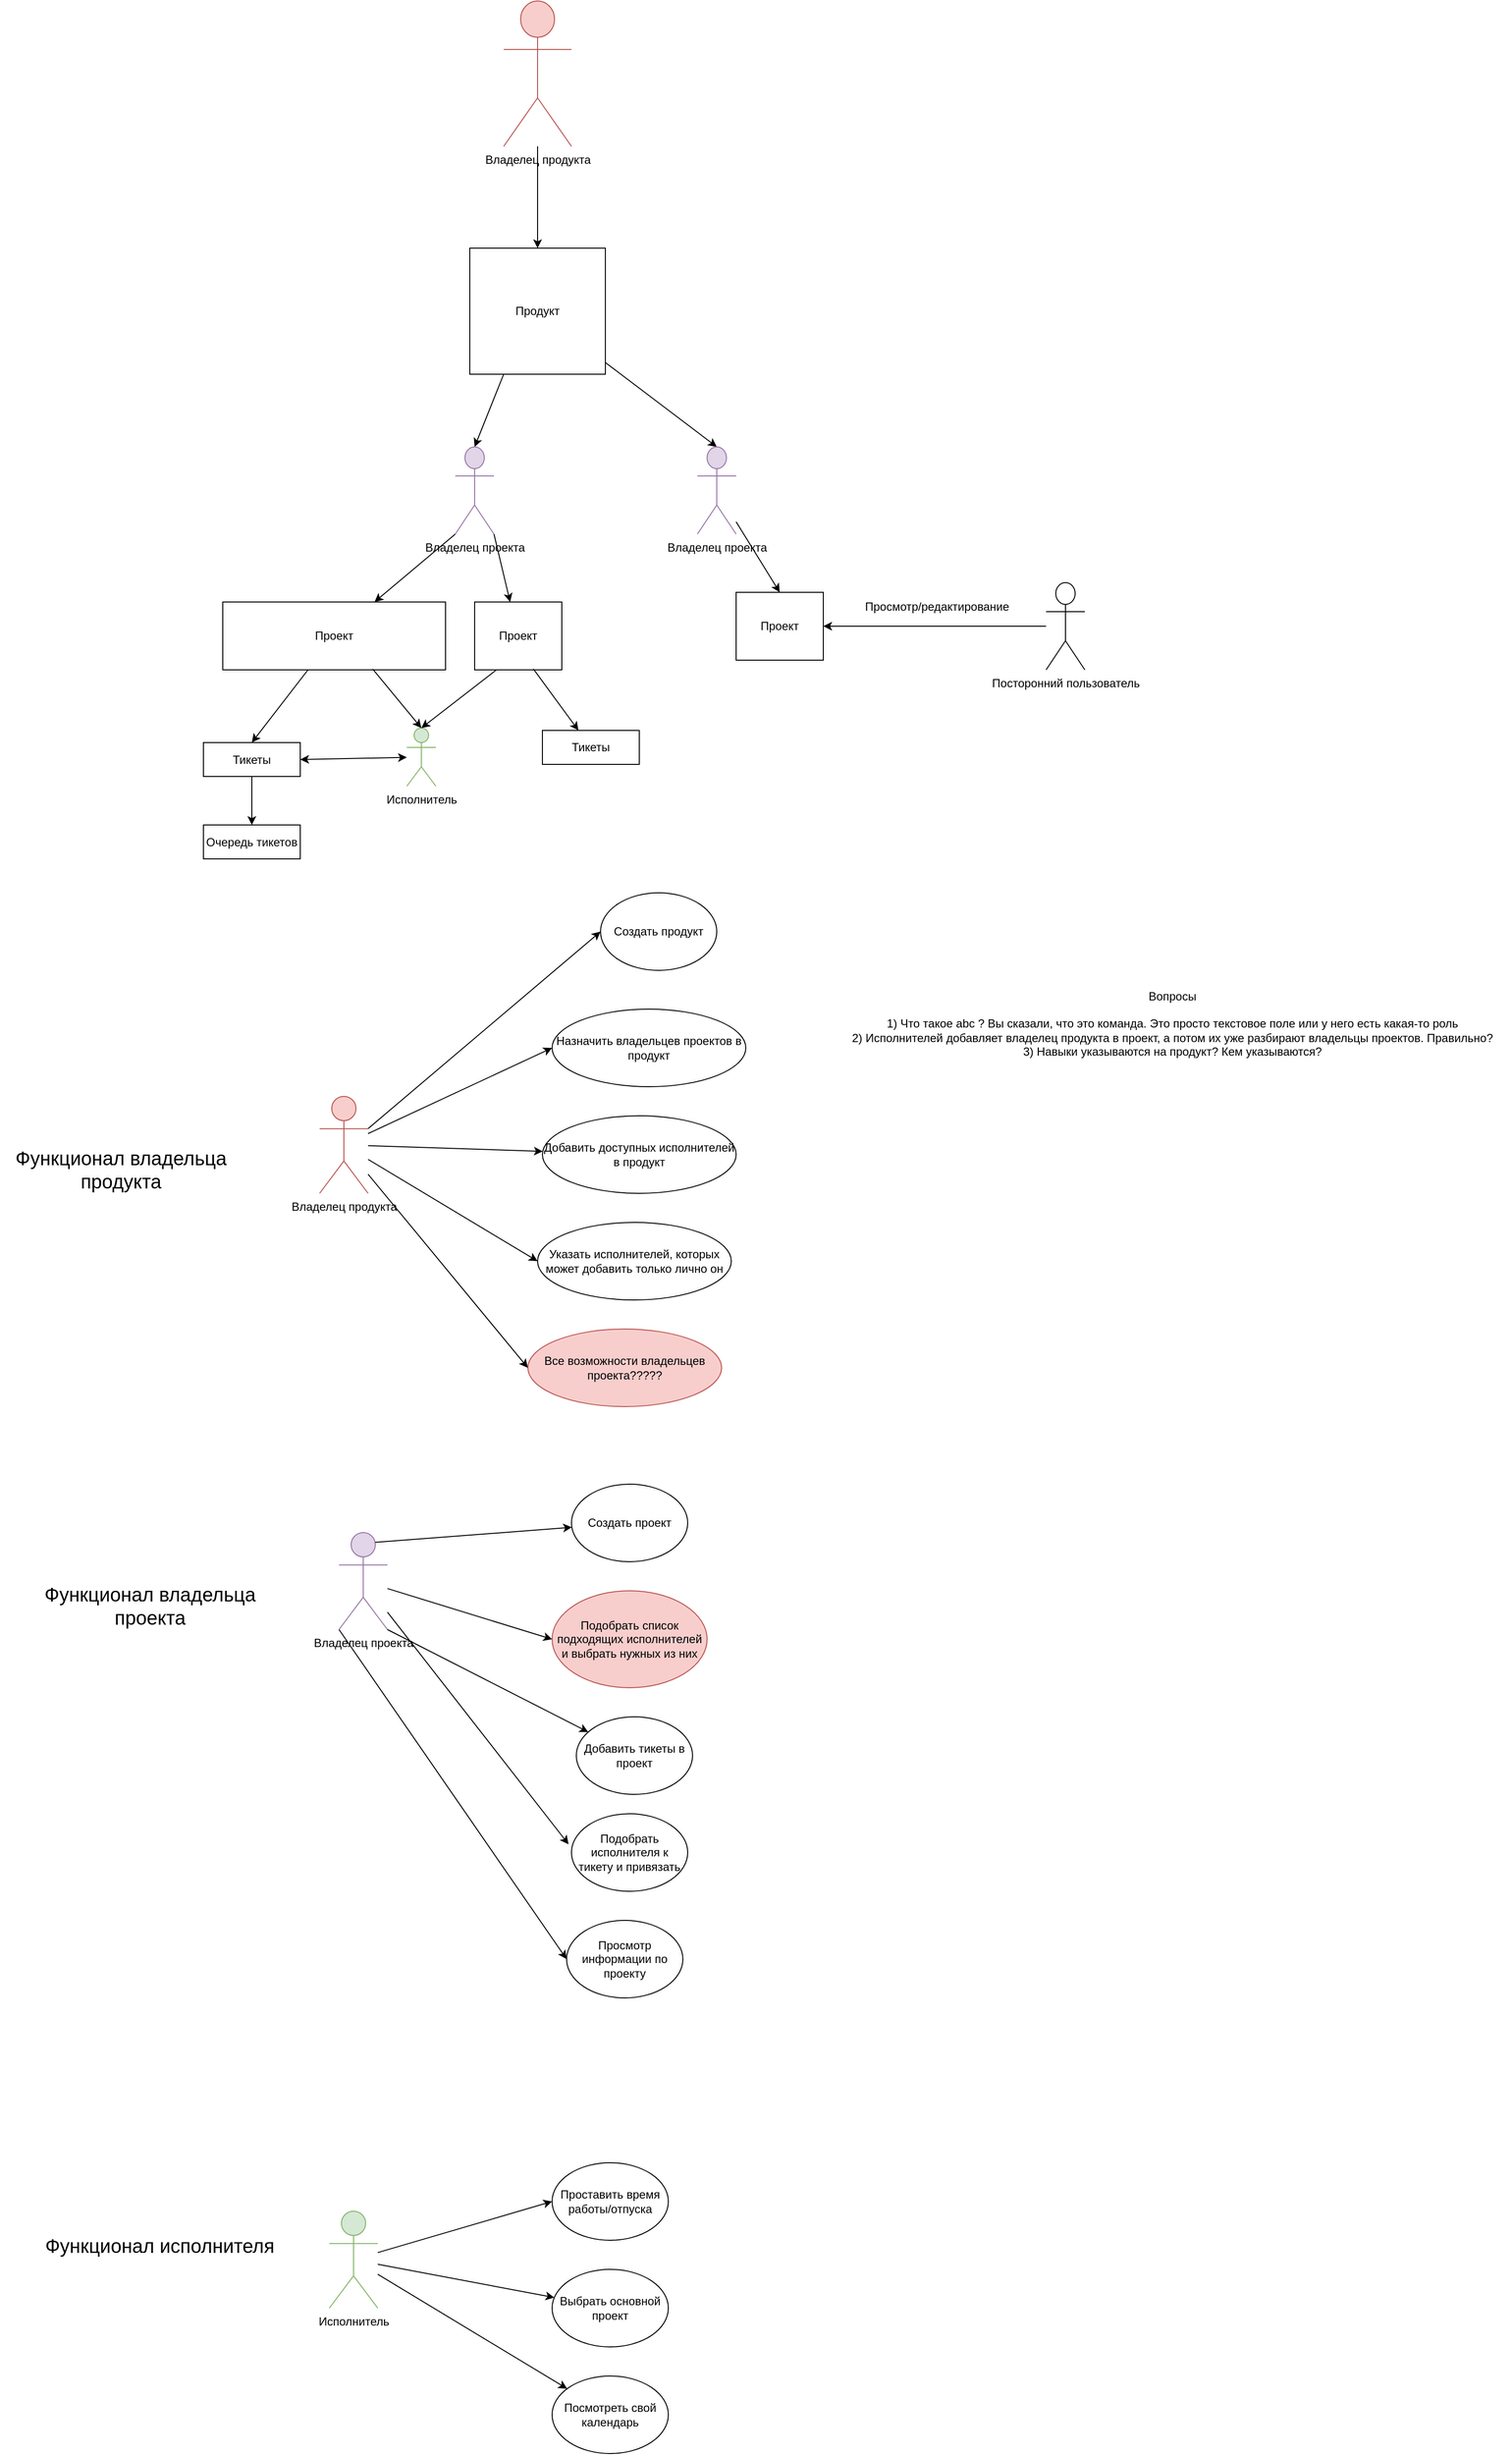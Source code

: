 <mxfile version="22.1.3" type="github">
  <diagram name="Page-1" id="YJyinBvqmhPrD3aWRs4T">
    <mxGraphModel dx="2390" dy="2428" grid="1" gridSize="10" guides="1" tooltips="1" connect="1" arrows="1" fold="1" page="1" pageScale="1" pageWidth="850" pageHeight="1100" math="0" shadow="0">
      <root>
        <mxCell id="0" />
        <mxCell id="1" parent="0" />
        <mxCell id="_UrvOXnLPNMVOzBqtB_E-1" value="Владелец продукта" style="shape=umlActor;verticalLabelPosition=bottom;verticalAlign=top;html=1;outlineConnect=0;fillColor=#f8cecc;strokeColor=#b85450;" vertex="1" parent="1">
          <mxGeometry x="630" y="-110" width="70" height="150" as="geometry" />
        </mxCell>
        <mxCell id="_UrvOXnLPNMVOzBqtB_E-5" value="Продукт" style="rounded=0;whiteSpace=wrap;html=1;" vertex="1" parent="1">
          <mxGeometry x="595" y="145" width="140" height="130" as="geometry" />
        </mxCell>
        <mxCell id="_UrvOXnLPNMVOzBqtB_E-18" value="" style="endArrow=classic;html=1;rounded=0;exitX=0.25;exitY=1;exitDx=0;exitDy=0;entryX=0.5;entryY=0;entryDx=0;entryDy=0;entryPerimeter=0;" edge="1" parent="1" source="_UrvOXnLPNMVOzBqtB_E-5" target="_UrvOXnLPNMVOzBqtB_E-21">
          <mxGeometry width="50" height="50" relative="1" as="geometry">
            <mxPoint x="520" y="330" as="sourcePoint" />
            <mxPoint x="525" y="350" as="targetPoint" />
          </mxGeometry>
        </mxCell>
        <mxCell id="_UrvOXnLPNMVOzBqtB_E-20" value="" style="endArrow=classic;html=1;rounded=0;entryX=0.5;entryY=0;entryDx=0;entryDy=0;entryPerimeter=0;" edge="1" parent="1" source="_UrvOXnLPNMVOzBqtB_E-5" target="_UrvOXnLPNMVOzBqtB_E-22">
          <mxGeometry width="50" height="50" relative="1" as="geometry">
            <mxPoint x="675" y="285" as="sourcePoint" />
            <mxPoint x="777" y="350" as="targetPoint" />
          </mxGeometry>
        </mxCell>
        <mxCell id="_UrvOXnLPNMVOzBqtB_E-21" value="Владелец проекта" style="shape=umlActor;verticalLabelPosition=bottom;verticalAlign=top;html=1;outlineConnect=0;fillColor=#e1d5e7;strokeColor=#9673a6;" vertex="1" parent="1">
          <mxGeometry x="580" y="350" width="40" height="90" as="geometry" />
        </mxCell>
        <mxCell id="_UrvOXnLPNMVOzBqtB_E-22" value="Владелец проекта" style="shape=umlActor;verticalLabelPosition=bottom;verticalAlign=top;html=1;outlineConnect=0;fillColor=#e1d5e7;strokeColor=#9673a6;" vertex="1" parent="1">
          <mxGeometry x="830" y="350" width="40" height="90" as="geometry" />
        </mxCell>
        <mxCell id="_UrvOXnLPNMVOzBqtB_E-30" value="Проект" style="rounded=0;whiteSpace=wrap;html=1;" vertex="1" parent="1">
          <mxGeometry x="340" y="510" width="230" height="70" as="geometry" />
        </mxCell>
        <mxCell id="_UrvOXnLPNMVOzBqtB_E-31" value="Проект" style="rounded=0;whiteSpace=wrap;html=1;" vertex="1" parent="1">
          <mxGeometry x="600" y="510" width="90" height="70" as="geometry" />
        </mxCell>
        <mxCell id="_UrvOXnLPNMVOzBqtB_E-32" value="Проект" style="rounded=0;whiteSpace=wrap;html=1;" vertex="1" parent="1">
          <mxGeometry x="870" y="500" width="90" height="70" as="geometry" />
        </mxCell>
        <mxCell id="_UrvOXnLPNMVOzBqtB_E-33" value="" style="endArrow=classic;html=1;rounded=0;exitX=0;exitY=1;exitDx=0;exitDy=0;exitPerimeter=0;" edge="1" parent="1" source="_UrvOXnLPNMVOzBqtB_E-21" target="_UrvOXnLPNMVOzBqtB_E-30">
          <mxGeometry width="50" height="50" relative="1" as="geometry">
            <mxPoint x="470" y="480" as="sourcePoint" />
            <mxPoint x="520" y="430" as="targetPoint" />
          </mxGeometry>
        </mxCell>
        <mxCell id="_UrvOXnLPNMVOzBqtB_E-34" value="" style="endArrow=classic;html=1;rounded=0;exitX=1;exitY=1;exitDx=0;exitDy=0;exitPerimeter=0;" edge="1" parent="1" source="_UrvOXnLPNMVOzBqtB_E-21" target="_UrvOXnLPNMVOzBqtB_E-31">
          <mxGeometry width="50" height="50" relative="1" as="geometry">
            <mxPoint x="591" y="420" as="sourcePoint" />
            <mxPoint x="551" y="510" as="targetPoint" />
          </mxGeometry>
        </mxCell>
        <mxCell id="_UrvOXnLPNMVOzBqtB_E-35" value="" style="endArrow=classic;html=1;rounded=0;entryX=0.5;entryY=0;entryDx=0;entryDy=0;" edge="1" parent="1" source="_UrvOXnLPNMVOzBqtB_E-22" target="_UrvOXnLPNMVOzBqtB_E-32">
          <mxGeometry width="50" height="50" relative="1" as="geometry">
            <mxPoint x="970" y="500" as="sourcePoint" />
            <mxPoint x="1020" y="450" as="targetPoint" />
          </mxGeometry>
        </mxCell>
        <mxCell id="_UrvOXnLPNMVOzBqtB_E-36" value="" style="endArrow=classic;html=1;rounded=0;" edge="1" parent="1" source="_UrvOXnLPNMVOzBqtB_E-1" target="_UrvOXnLPNMVOzBqtB_E-5">
          <mxGeometry width="50" height="50" relative="1" as="geometry">
            <mxPoint x="710" y="110" as="sourcePoint" />
            <mxPoint x="760" y="60" as="targetPoint" />
          </mxGeometry>
        </mxCell>
        <mxCell id="_UrvOXnLPNMVOzBqtB_E-40" value="Просмотр/редактирование" style="text;html=1;strokeColor=none;fillColor=none;align=center;verticalAlign=middle;whiteSpace=wrap;rounded=0;" vertex="1" parent="1">
          <mxGeometry x="990" y="500" width="175" height="30" as="geometry" />
        </mxCell>
        <mxCell id="_UrvOXnLPNMVOzBqtB_E-41" value="Исполнитель" style="shape=umlActor;verticalLabelPosition=bottom;verticalAlign=top;html=1;outlineConnect=0;fillColor=#d5e8d4;strokeColor=#82b366;" vertex="1" parent="1">
          <mxGeometry x="530" y="640" width="30" height="60" as="geometry" />
        </mxCell>
        <mxCell id="_UrvOXnLPNMVOzBqtB_E-42" value="" style="endArrow=classic;html=1;rounded=0;exitX=0.673;exitY=0.989;exitDx=0;exitDy=0;entryX=0.5;entryY=0;entryDx=0;entryDy=0;entryPerimeter=0;exitPerimeter=0;" edge="1" parent="1" source="_UrvOXnLPNMVOzBqtB_E-30" target="_UrvOXnLPNMVOzBqtB_E-41">
          <mxGeometry width="50" height="50" relative="1" as="geometry">
            <mxPoint x="560" y="640" as="sourcePoint" />
            <mxPoint x="610" y="590" as="targetPoint" />
          </mxGeometry>
        </mxCell>
        <mxCell id="_UrvOXnLPNMVOzBqtB_E-44" value="Посторонний пользователь" style="shape=umlActor;verticalLabelPosition=bottom;verticalAlign=top;html=1;outlineConnect=0;" vertex="1" parent="1">
          <mxGeometry x="1190" y="490" width="40" height="90" as="geometry" />
        </mxCell>
        <mxCell id="_UrvOXnLPNMVOzBqtB_E-45" value="" style="endArrow=classic;html=1;rounded=0;entryX=1;entryY=0.5;entryDx=0;entryDy=0;" edge="1" parent="1" source="_UrvOXnLPNMVOzBqtB_E-44" target="_UrvOXnLPNMVOzBqtB_E-32">
          <mxGeometry width="50" height="50" relative="1" as="geometry">
            <mxPoint x="950" y="620" as="sourcePoint" />
            <mxPoint x="1000" y="570" as="targetPoint" />
          </mxGeometry>
        </mxCell>
        <mxCell id="_UrvOXnLPNMVOzBqtB_E-101" value="" style="edgeStyle=orthogonalEdgeStyle;rounded=0;orthogonalLoop=1;jettySize=auto;html=1;" edge="1" parent="1" source="_UrvOXnLPNMVOzBqtB_E-49" target="_UrvOXnLPNMVOzBqtB_E-100">
          <mxGeometry relative="1" as="geometry" />
        </mxCell>
        <mxCell id="_UrvOXnLPNMVOzBqtB_E-49" value="&lt;div&gt;Тикеты&lt;/div&gt;" style="rounded=0;whiteSpace=wrap;html=1;" vertex="1" parent="1">
          <mxGeometry x="320" y="655" width="100" height="35" as="geometry" />
        </mxCell>
        <mxCell id="_UrvOXnLPNMVOzBqtB_E-51" value="" style="endArrow=classic;html=1;rounded=0;entryX=0.5;entryY=0;entryDx=0;entryDy=0;" edge="1" parent="1" source="_UrvOXnLPNMVOzBqtB_E-30" target="_UrvOXnLPNMVOzBqtB_E-49">
          <mxGeometry width="50" height="50" relative="1" as="geometry">
            <mxPoint x="290" y="660" as="sourcePoint" />
            <mxPoint x="340" y="610" as="targetPoint" />
          </mxGeometry>
        </mxCell>
        <mxCell id="_UrvOXnLPNMVOzBqtB_E-53" value="&lt;div&gt;Тикеты&lt;/div&gt;" style="rounded=0;whiteSpace=wrap;html=1;" vertex="1" parent="1">
          <mxGeometry x="670" y="642.5" width="100" height="35" as="geometry" />
        </mxCell>
        <mxCell id="_UrvOXnLPNMVOzBqtB_E-54" value="" style="endArrow=classic;html=1;rounded=0;exitX=0.674;exitY=0.986;exitDx=0;exitDy=0;exitPerimeter=0;" edge="1" parent="1" source="_UrvOXnLPNMVOzBqtB_E-31" target="_UrvOXnLPNMVOzBqtB_E-53">
          <mxGeometry width="50" height="50" relative="1" as="geometry">
            <mxPoint x="730" y="650" as="sourcePoint" />
            <mxPoint x="780" y="600" as="targetPoint" />
          </mxGeometry>
        </mxCell>
        <mxCell id="_UrvOXnLPNMVOzBqtB_E-55" value="" style="endArrow=classic;html=1;rounded=0;exitX=0.25;exitY=1;exitDx=0;exitDy=0;entryX=0.5;entryY=0;entryDx=0;entryDy=0;entryPerimeter=0;" edge="1" parent="1" source="_UrvOXnLPNMVOzBqtB_E-31" target="_UrvOXnLPNMVOzBqtB_E-41">
          <mxGeometry width="50" height="50" relative="1" as="geometry">
            <mxPoint x="640" y="690" as="sourcePoint" />
            <mxPoint x="690" y="640" as="targetPoint" />
          </mxGeometry>
        </mxCell>
        <mxCell id="_UrvOXnLPNMVOzBqtB_E-60" value="Функционал владельца продукта" style="text;html=1;strokeColor=none;fillColor=none;align=center;verticalAlign=middle;whiteSpace=wrap;rounded=0;fontSize=20;" vertex="1" parent="1">
          <mxGeometry x="110" y="1080" width="250" height="30" as="geometry" />
        </mxCell>
        <mxCell id="_UrvOXnLPNMVOzBqtB_E-61" value="Владелец продукта" style="shape=umlActor;verticalLabelPosition=bottom;verticalAlign=top;html=1;outlineConnect=0;fillColor=#f8cecc;strokeColor=#b85450;" vertex="1" parent="1">
          <mxGeometry x="440" y="1020" width="50" height="100" as="geometry" />
        </mxCell>
        <mxCell id="_UrvOXnLPNMVOzBqtB_E-63" value="" style="endArrow=classic;html=1;rounded=0;exitX=1;exitY=0.333;exitDx=0;exitDy=0;exitPerimeter=0;entryX=0;entryY=0.5;entryDx=0;entryDy=0;entryPerimeter=0;" edge="1" parent="1" source="_UrvOXnLPNMVOzBqtB_E-61" target="_UrvOXnLPNMVOzBqtB_E-64">
          <mxGeometry width="50" height="50" relative="1" as="geometry">
            <mxPoint x="590" y="920" as="sourcePoint" />
            <mxPoint x="721" y="846.8" as="targetPoint" />
          </mxGeometry>
        </mxCell>
        <mxCell id="_UrvOXnLPNMVOzBqtB_E-64" value="Создать продукт" style="ellipse;whiteSpace=wrap;html=1;" vertex="1" parent="1">
          <mxGeometry x="730" y="810" width="120" height="80" as="geometry" />
        </mxCell>
        <mxCell id="_UrvOXnLPNMVOzBqtB_E-65" value="Назначить владельцев проектов в продукт" style="ellipse;whiteSpace=wrap;html=1;" vertex="1" parent="1">
          <mxGeometry x="680" y="930" width="200" height="80" as="geometry" />
        </mxCell>
        <mxCell id="_UrvOXnLPNMVOzBqtB_E-66" value="" style="endArrow=classic;html=1;rounded=0;entryX=0;entryY=0.5;entryDx=0;entryDy=0;" edge="1" parent="1" source="_UrvOXnLPNMVOzBqtB_E-61" target="_UrvOXnLPNMVOzBqtB_E-65">
          <mxGeometry width="50" height="50" relative="1" as="geometry">
            <mxPoint x="555" y="893" as="sourcePoint" />
            <mxPoint x="696" y="857" as="targetPoint" />
          </mxGeometry>
        </mxCell>
        <mxCell id="_UrvOXnLPNMVOzBqtB_E-67" value="Добавить доступных исполнителей в продукт" style="ellipse;whiteSpace=wrap;html=1;" vertex="1" parent="1">
          <mxGeometry x="670" y="1040" width="200" height="80" as="geometry" />
        </mxCell>
        <mxCell id="_UrvOXnLPNMVOzBqtB_E-68" value="Указать исполнителей, которых может добавить только лично он" style="ellipse;whiteSpace=wrap;html=1;" vertex="1" parent="1">
          <mxGeometry x="665" y="1150" width="200" height="80" as="geometry" />
        </mxCell>
        <mxCell id="_UrvOXnLPNMVOzBqtB_E-70" value="Все возможности владельцев проекта?????" style="ellipse;whiteSpace=wrap;html=1;fillColor=#f8cecc;strokeColor=#b85450;" vertex="1" parent="1">
          <mxGeometry x="655" y="1260" width="200" height="80" as="geometry" />
        </mxCell>
        <mxCell id="_UrvOXnLPNMVOzBqtB_E-71" value="" style="endArrow=classic;html=1;rounded=0;" edge="1" parent="1" source="_UrvOXnLPNMVOzBqtB_E-61" target="_UrvOXnLPNMVOzBqtB_E-67">
          <mxGeometry width="50" height="50" relative="1" as="geometry">
            <mxPoint x="500" y="1068" as="sourcePoint" />
            <mxPoint x="690" y="980" as="targetPoint" />
          </mxGeometry>
        </mxCell>
        <mxCell id="_UrvOXnLPNMVOzBqtB_E-72" value="" style="endArrow=classic;html=1;rounded=0;entryX=0;entryY=0.5;entryDx=0;entryDy=0;" edge="1" parent="1" source="_UrvOXnLPNMVOzBqtB_E-61" target="_UrvOXnLPNMVOzBqtB_E-68">
          <mxGeometry width="50" height="50" relative="1" as="geometry">
            <mxPoint x="500" y="1081" as="sourcePoint" />
            <mxPoint x="680" y="1087" as="targetPoint" />
          </mxGeometry>
        </mxCell>
        <mxCell id="_UrvOXnLPNMVOzBqtB_E-73" value="" style="endArrow=classic;html=1;rounded=0;entryX=0;entryY=0.5;entryDx=0;entryDy=0;" edge="1" parent="1" source="_UrvOXnLPNMVOzBqtB_E-61" target="_UrvOXnLPNMVOzBqtB_E-70">
          <mxGeometry width="50" height="50" relative="1" as="geometry">
            <mxPoint x="500" y="1095" as="sourcePoint" />
            <mxPoint x="675" y="1200" as="targetPoint" />
          </mxGeometry>
        </mxCell>
        <mxCell id="_UrvOXnLPNMVOzBqtB_E-74" value="Функционал владельца проекта" style="text;html=1;strokeColor=none;fillColor=none;align=center;verticalAlign=middle;whiteSpace=wrap;rounded=0;fontSize=20;" vertex="1" parent="1">
          <mxGeometry x="140" y="1530" width="250" height="30" as="geometry" />
        </mxCell>
        <mxCell id="_UrvOXnLPNMVOzBqtB_E-75" value="Владелец проекта" style="shape=umlActor;verticalLabelPosition=bottom;verticalAlign=top;html=1;outlineConnect=0;fillColor=#e1d5e7;strokeColor=#9673a6;" vertex="1" parent="1">
          <mxGeometry x="460" y="1470" width="50" height="100" as="geometry" />
        </mxCell>
        <mxCell id="_UrvOXnLPNMVOzBqtB_E-76" value="Создать проект" style="ellipse;whiteSpace=wrap;html=1;" vertex="1" parent="1">
          <mxGeometry x="700" y="1420" width="120" height="80" as="geometry" />
        </mxCell>
        <mxCell id="_UrvOXnLPNMVOzBqtB_E-77" value="Подобрать список подходящих исполнителей и выбрать нужных из них" style="ellipse;whiteSpace=wrap;html=1;fillColor=#f8cecc;strokeColor=#b85450;" vertex="1" parent="1">
          <mxGeometry x="680" y="1530" width="160" height="100" as="geometry" />
        </mxCell>
        <mxCell id="_UrvOXnLPNMVOzBqtB_E-78" value="" style="endArrow=classic;html=1;rounded=0;exitX=0.75;exitY=0.1;exitDx=0;exitDy=0;exitPerimeter=0;" edge="1" parent="1" source="_UrvOXnLPNMVOzBqtB_E-75" target="_UrvOXnLPNMVOzBqtB_E-76">
          <mxGeometry width="50" height="50" relative="1" as="geometry">
            <mxPoint x="540" y="1480" as="sourcePoint" />
            <mxPoint x="590" y="1430" as="targetPoint" />
          </mxGeometry>
        </mxCell>
        <mxCell id="_UrvOXnLPNMVOzBqtB_E-79" value="" style="endArrow=classic;html=1;rounded=0;entryX=0;entryY=0.5;entryDx=0;entryDy=0;" edge="1" parent="1" source="_UrvOXnLPNMVOzBqtB_E-75" target="_UrvOXnLPNMVOzBqtB_E-77">
          <mxGeometry width="50" height="50" relative="1" as="geometry">
            <mxPoint x="508" y="1490" as="sourcePoint" />
            <mxPoint x="691" y="1467" as="targetPoint" />
          </mxGeometry>
        </mxCell>
        <mxCell id="_UrvOXnLPNMVOzBqtB_E-81" value="Добавить тикеты в проект" style="ellipse;whiteSpace=wrap;html=1;" vertex="1" parent="1">
          <mxGeometry x="705" y="1660" width="120" height="80" as="geometry" />
        </mxCell>
        <mxCell id="_UrvOXnLPNMVOzBqtB_E-82" value="" style="endArrow=classic;html=1;rounded=0;exitX=1;exitY=1;exitDx=0;exitDy=0;exitPerimeter=0;" edge="1" parent="1" source="_UrvOXnLPNMVOzBqtB_E-75" target="_UrvOXnLPNMVOzBqtB_E-81">
          <mxGeometry width="50" height="50" relative="1" as="geometry">
            <mxPoint x="600" y="1740" as="sourcePoint" />
            <mxPoint x="650" y="1690" as="targetPoint" />
          </mxGeometry>
        </mxCell>
        <mxCell id="_UrvOXnLPNMVOzBqtB_E-84" value="Подобрать исполнителя к тикету и привязать" style="ellipse;whiteSpace=wrap;html=1;" vertex="1" parent="1">
          <mxGeometry x="700" y="1760" width="120" height="80" as="geometry" />
        </mxCell>
        <mxCell id="_UrvOXnLPNMVOzBqtB_E-85" value="" style="endArrow=classic;html=1;rounded=0;entryX=-0.025;entryY=0.394;entryDx=0;entryDy=0;entryPerimeter=0;" edge="1" parent="1" source="_UrvOXnLPNMVOzBqtB_E-75" target="_UrvOXnLPNMVOzBqtB_E-84">
          <mxGeometry width="50" height="50" relative="1" as="geometry">
            <mxPoint x="410" y="1770" as="sourcePoint" />
            <mxPoint x="460" y="1720" as="targetPoint" />
          </mxGeometry>
        </mxCell>
        <mxCell id="_UrvOXnLPNMVOzBqtB_E-86" value="Функционал исполнителя" style="text;html=1;strokeColor=none;fillColor=none;align=center;verticalAlign=middle;whiteSpace=wrap;rounded=0;fontSize=20;" vertex="1" parent="1">
          <mxGeometry x="150" y="2190" width="250" height="30" as="geometry" />
        </mxCell>
        <mxCell id="_UrvOXnLPNMVOzBqtB_E-87" value="Исполнитель" style="shape=umlActor;verticalLabelPosition=bottom;verticalAlign=top;html=1;outlineConnect=0;fillColor=#d5e8d4;strokeColor=#82b366;" vertex="1" parent="1">
          <mxGeometry x="450" y="2170" width="50" height="100" as="geometry" />
        </mxCell>
        <mxCell id="_UrvOXnLPNMVOzBqtB_E-88" value="" style="endArrow=classic;html=1;rounded=0;entryX=0;entryY=0.5;entryDx=0;entryDy=0;" edge="1" parent="1" source="_UrvOXnLPNMVOzBqtB_E-87" target="_UrvOXnLPNMVOzBqtB_E-89">
          <mxGeometry width="50" height="50" relative="1" as="geometry">
            <mxPoint x="530" y="2155" as="sourcePoint" />
            <mxPoint x="670" y="2160" as="targetPoint" />
          </mxGeometry>
        </mxCell>
        <mxCell id="_UrvOXnLPNMVOzBqtB_E-89" value="Проставить время работы/отпуска" style="ellipse;whiteSpace=wrap;html=1;" vertex="1" parent="1">
          <mxGeometry x="680" y="2120" width="120" height="80" as="geometry" />
        </mxCell>
        <mxCell id="_UrvOXnLPNMVOzBqtB_E-90" value="Выбрать основной проект" style="ellipse;whiteSpace=wrap;html=1;" vertex="1" parent="1">
          <mxGeometry x="680" y="2230" width="120" height="80" as="geometry" />
        </mxCell>
        <mxCell id="_UrvOXnLPNMVOzBqtB_E-91" value="" style="endArrow=classic;html=1;rounded=0;" edge="1" parent="1" source="_UrvOXnLPNMVOzBqtB_E-87" target="_UrvOXnLPNMVOzBqtB_E-90">
          <mxGeometry width="50" height="50" relative="1" as="geometry">
            <mxPoint x="580" y="2320" as="sourcePoint" />
            <mxPoint x="630" y="2270" as="targetPoint" />
          </mxGeometry>
        </mxCell>
        <mxCell id="_UrvOXnLPNMVOzBqtB_E-92" value="Посмотреть свой календарь" style="ellipse;whiteSpace=wrap;html=1;" vertex="1" parent="1">
          <mxGeometry x="680" y="2340" width="120" height="80" as="geometry" />
        </mxCell>
        <mxCell id="_UrvOXnLPNMVOzBqtB_E-93" value="" style="endArrow=classic;html=1;rounded=0;" edge="1" parent="1" source="_UrvOXnLPNMVOzBqtB_E-87" target="_UrvOXnLPNMVOzBqtB_E-92">
          <mxGeometry width="50" height="50" relative="1" as="geometry">
            <mxPoint x="420" y="2440" as="sourcePoint" />
            <mxPoint x="470" y="2390" as="targetPoint" />
          </mxGeometry>
        </mxCell>
        <mxCell id="_UrvOXnLPNMVOzBqtB_E-94" value="" style="endArrow=classic;startArrow=classic;html=1;rounded=0;exitX=1;exitY=0.5;exitDx=0;exitDy=0;" edge="1" parent="1" source="_UrvOXnLPNMVOzBqtB_E-49" target="_UrvOXnLPNMVOzBqtB_E-41">
          <mxGeometry width="50" height="50" relative="1" as="geometry">
            <mxPoint x="420" y="760" as="sourcePoint" />
            <mxPoint x="470" y="710" as="targetPoint" />
          </mxGeometry>
        </mxCell>
        <mxCell id="_UrvOXnLPNMVOzBqtB_E-96" value="Просмотр информации по проекту" style="ellipse;whiteSpace=wrap;html=1;" vertex="1" parent="1">
          <mxGeometry x="695" y="1870" width="120" height="80" as="geometry" />
        </mxCell>
        <mxCell id="_UrvOXnLPNMVOzBqtB_E-97" value="" style="endArrow=classic;html=1;rounded=0;entryX=0;entryY=0.5;entryDx=0;entryDy=0;exitX=0;exitY=1;exitDx=0;exitDy=0;exitPerimeter=0;" edge="1" parent="1" source="_UrvOXnLPNMVOzBqtB_E-75" target="_UrvOXnLPNMVOzBqtB_E-96">
          <mxGeometry width="50" height="50" relative="1" as="geometry">
            <mxPoint x="460" y="1580" as="sourcePoint" />
            <mxPoint x="707" y="1802" as="targetPoint" />
          </mxGeometry>
        </mxCell>
        <mxCell id="_UrvOXnLPNMVOzBqtB_E-98" value="Вопросы&lt;br&gt;&lt;br&gt;1) Что такое abc ? Вы сказали, что это команда. Это просто текстовое поле или у него есть какая-то роль&lt;br&gt;2) Исполнителей добавляет владелец продукта в проект, а потом их уже разбирают владельцы проектов. Правильно?&lt;br&gt;3) Навыки указываются на продукт? Кем указываются?" style="text;html=1;align=center;verticalAlign=middle;resizable=0;points=[];autosize=1;strokeColor=none;fillColor=none;" vertex="1" parent="1">
          <mxGeometry x="970" y="900" width="700" height="90" as="geometry" />
        </mxCell>
        <mxCell id="_UrvOXnLPNMVOzBqtB_E-100" value="Очередь тикетов" style="rounded=0;whiteSpace=wrap;html=1;" vertex="1" parent="1">
          <mxGeometry x="320" y="740" width="100" height="35" as="geometry" />
        </mxCell>
      </root>
    </mxGraphModel>
  </diagram>
</mxfile>
